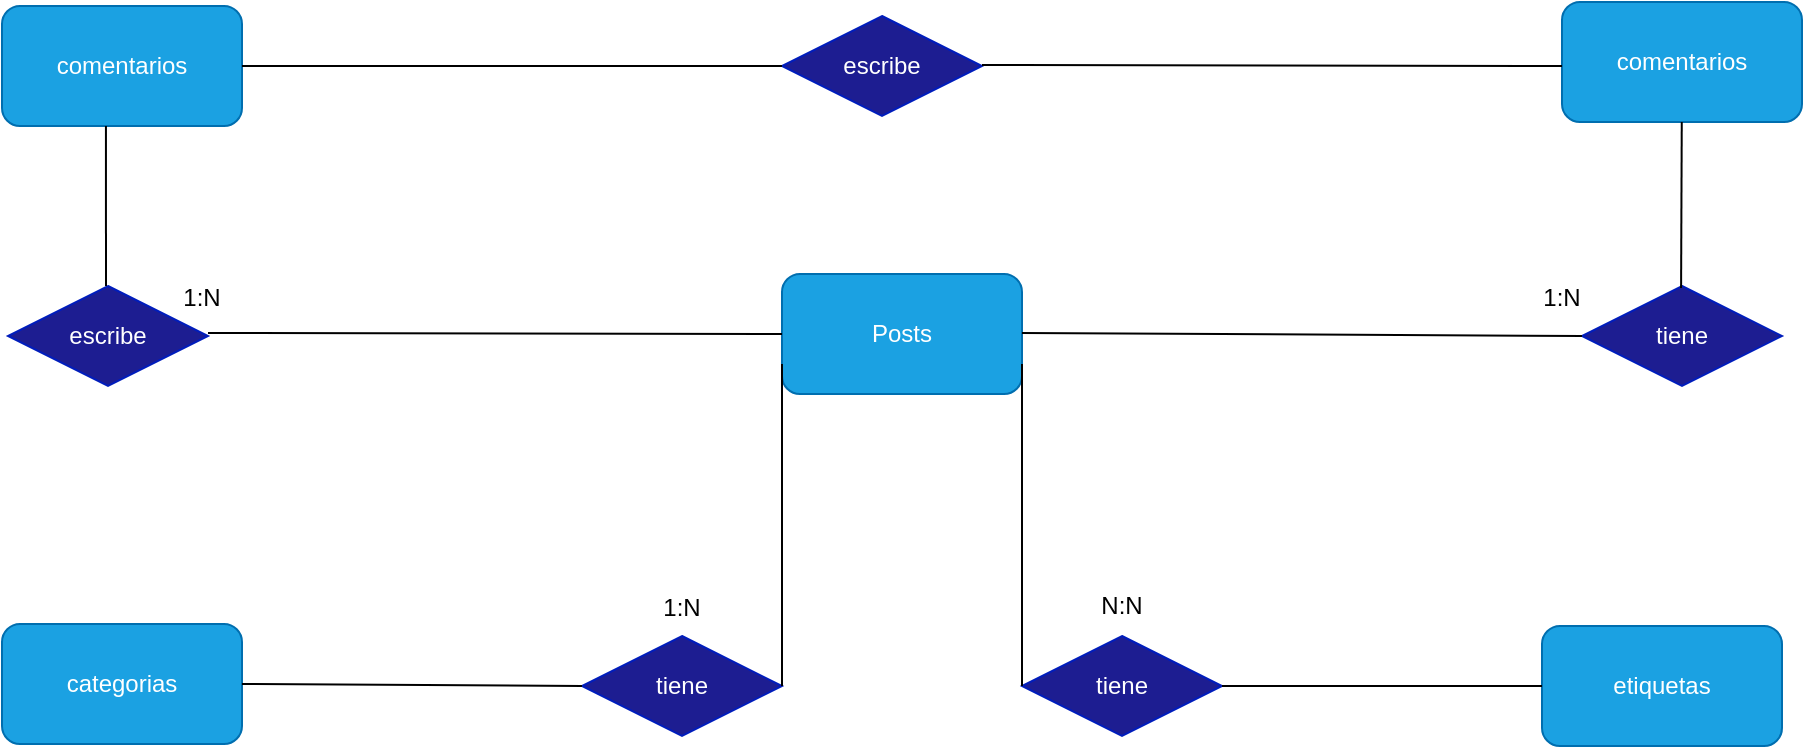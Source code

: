 <mxfile>
    <diagram id="eE7FgbfzpTYvjRf6xjAx" name="Cardinalidad">
        <mxGraphModel dx="1077" dy="646" grid="1" gridSize="10" guides="1" tooltips="1" connect="1" arrows="1" fold="1" page="1" pageScale="1" pageWidth="1169" pageHeight="827" math="0" shadow="0">
            <root>
                <mxCell id="Iz8RNfEbnv6BNwjk2N4l-0"/>
                <mxCell id="Iz8RNfEbnv6BNwjk2N4l-1" parent="Iz8RNfEbnv6BNwjk2N4l-0"/>
                <mxCell id="2cvjdrzzslkCaFp18g30-0" value="" style="group" parent="Iz8RNfEbnv6BNwjk2N4l-1" vertex="1" connectable="0">
                    <mxGeometry x="80" y="98" width="900" height="372" as="geometry"/>
                </mxCell>
                <mxCell id="2cvjdrzzslkCaFp18g30-1" value="escribe" style="rhombus;whiteSpace=wrap;html=1;fillColor=#1D1D91;fontColor=#ffffff;strokeColor=#001DBC;" parent="2cvjdrzzslkCaFp18g30-0" vertex="1">
                    <mxGeometry x="390" y="7" width="100" height="50" as="geometry"/>
                </mxCell>
                <mxCell id="2cvjdrzzslkCaFp18g30-2" value="comentarios" style="rounded=1;whiteSpace=wrap;html=1;fillColor=#1ba1e2;fontColor=#ffffff;strokeColor=#006EAF;" parent="2cvjdrzzslkCaFp18g30-0" vertex="1">
                    <mxGeometry x="780" width="120" height="60" as="geometry"/>
                </mxCell>
                <mxCell id="2cvjdrzzslkCaFp18g30-3" value="comentarios" style="rounded=1;whiteSpace=wrap;html=1;fillColor=#1ba1e2;fontColor=#ffffff;strokeColor=#006EAF;" parent="2cvjdrzzslkCaFp18g30-0" vertex="1">
                    <mxGeometry y="2" width="120" height="60" as="geometry"/>
                </mxCell>
                <mxCell id="2cvjdrzzslkCaFp18g30-4" value="Posts" style="rounded=1;whiteSpace=wrap;html=1;fillColor=#1ba1e2;fontColor=#ffffff;strokeColor=#006EAF;" parent="2cvjdrzzslkCaFp18g30-0" vertex="1">
                    <mxGeometry x="390" y="136" width="120" height="60" as="geometry"/>
                </mxCell>
                <mxCell id="2cvjdrzzslkCaFp18g30-5" value="categorias" style="rounded=1;whiteSpace=wrap;html=1;fillColor=#1ba1e2;fontColor=#ffffff;strokeColor=#006EAF;" parent="2cvjdrzzslkCaFp18g30-0" vertex="1">
                    <mxGeometry y="311" width="120" height="60" as="geometry"/>
                </mxCell>
                <mxCell id="2cvjdrzzslkCaFp18g30-6" value="etiquetas" style="rounded=1;whiteSpace=wrap;html=1;fillColor=#1ba1e2;fontColor=#ffffff;strokeColor=#006EAF;" parent="2cvjdrzzslkCaFp18g30-0" vertex="1">
                    <mxGeometry x="770" y="312" width="120" height="60" as="geometry"/>
                </mxCell>
                <mxCell id="2cvjdrzzslkCaFp18g30-7" value="" style="endArrow=none;html=1;entryX=0;entryY=0.5;entryDx=0;entryDy=0;exitX=1;exitY=0.5;exitDx=0;exitDy=0;" parent="2cvjdrzzslkCaFp18g30-0" source="2cvjdrzzslkCaFp18g30-3" target="2cvjdrzzslkCaFp18g30-1" edge="1">
                    <mxGeometry width="50" height="50" relative="1" as="geometry">
                        <mxPoint x="260" y="62" as="sourcePoint"/>
                        <mxPoint x="310" y="12" as="targetPoint"/>
                    </mxGeometry>
                </mxCell>
                <mxCell id="2cvjdrzzslkCaFp18g30-8" value="escribe" style="rhombus;whiteSpace=wrap;html=1;fillColor=#1D1D91;fontColor=#ffffff;strokeColor=#001DBC;" parent="2cvjdrzzslkCaFp18g30-0" vertex="1">
                    <mxGeometry x="3" y="142" width="100" height="50" as="geometry"/>
                </mxCell>
                <mxCell id="2cvjdrzzslkCaFp18g30-9" value="" style="endArrow=none;html=1;entryX=0.433;entryY=1;entryDx=0;entryDy=0;entryPerimeter=0;" parent="2cvjdrzzslkCaFp18g30-0" target="2cvjdrzzslkCaFp18g30-3" edge="1">
                    <mxGeometry width="50" height="50" relative="1" as="geometry">
                        <mxPoint x="52" y="142" as="sourcePoint"/>
                        <mxPoint x="70" y="82" as="targetPoint"/>
                    </mxGeometry>
                </mxCell>
                <mxCell id="2cvjdrzzslkCaFp18g30-10" value="" style="endArrow=none;html=1;exitX=1;exitY=0.5;exitDx=0;exitDy=0;entryX=0;entryY=0.5;entryDx=0;entryDy=0;" parent="2cvjdrzzslkCaFp18g30-0" target="2cvjdrzzslkCaFp18g30-4" edge="1">
                    <mxGeometry width="50" height="50" relative="1" as="geometry">
                        <mxPoint x="103" y="165.5" as="sourcePoint"/>
                        <mxPoint x="380" y="166" as="targetPoint"/>
                    </mxGeometry>
                </mxCell>
                <mxCell id="2cvjdrzzslkCaFp18g30-11" value="1:N" style="text;strokeColor=none;fillColor=none;align=center;verticalAlign=middle;spacingLeft=4;spacingRight=4;overflow=hidden;points=[[0,0.5],[1,0.5]];portConstraint=eastwest;rotatable=0;" parent="2cvjdrzzslkCaFp18g30-0" vertex="1">
                    <mxGeometry x="60" y="132" width="80" height="30" as="geometry"/>
                </mxCell>
                <mxCell id="2cvjdrzzslkCaFp18g30-12" value="" style="endArrow=none;html=1;exitX=1;exitY=0.5;exitDx=0;exitDy=0;" parent="2cvjdrzzslkCaFp18g30-0" edge="1">
                    <mxGeometry width="50" height="50" relative="1" as="geometry">
                        <mxPoint x="490" y="31.5" as="sourcePoint"/>
                        <mxPoint x="780" y="32" as="targetPoint"/>
                    </mxGeometry>
                </mxCell>
                <mxCell id="2cvjdrzzslkCaFp18g30-13" value="tiene" style="rhombus;whiteSpace=wrap;html=1;fillColor=#1D1D91;fontColor=#ffffff;strokeColor=#001DBC;" parent="2cvjdrzzslkCaFp18g30-0" vertex="1">
                    <mxGeometry x="790" y="142" width="100" height="50" as="geometry"/>
                </mxCell>
                <mxCell id="2cvjdrzzslkCaFp18g30-14" value="" style="endArrow=none;html=1;entryX=0;entryY=0.5;entryDx=0;entryDy=0;" parent="2cvjdrzzslkCaFp18g30-0" target="2cvjdrzzslkCaFp18g30-13" edge="1">
                    <mxGeometry width="50" height="50" relative="1" as="geometry">
                        <mxPoint x="510" y="165.5" as="sourcePoint"/>
                        <mxPoint x="790" y="161" as="targetPoint"/>
                    </mxGeometry>
                </mxCell>
                <mxCell id="2cvjdrzzslkCaFp18g30-15" value="" style="endArrow=none;html=1;" parent="2cvjdrzzslkCaFp18g30-0" target="2cvjdrzzslkCaFp18g30-2" edge="1">
                    <mxGeometry width="50" height="50" relative="1" as="geometry">
                        <mxPoint x="839.54" y="143" as="sourcePoint"/>
                        <mxPoint x="839.5" y="63" as="targetPoint"/>
                    </mxGeometry>
                </mxCell>
                <mxCell id="2cvjdrzzslkCaFp18g30-16" value="tiene" style="rhombus;whiteSpace=wrap;html=1;fillColor=#1D1D91;fontColor=#ffffff;strokeColor=#001DBC;" parent="2cvjdrzzslkCaFp18g30-0" vertex="1">
                    <mxGeometry x="510" y="317" width="100" height="50" as="geometry"/>
                </mxCell>
                <mxCell id="2cvjdrzzslkCaFp18g30-17" value="1:N" style="text;strokeColor=none;fillColor=none;align=center;verticalAlign=middle;spacingLeft=4;spacingRight=4;overflow=hidden;points=[[0,0.5],[1,0.5]];portConstraint=eastwest;rotatable=0;" parent="2cvjdrzzslkCaFp18g30-0" vertex="1">
                    <mxGeometry x="740" y="132" width="80" height="30" as="geometry"/>
                </mxCell>
                <mxCell id="2cvjdrzzslkCaFp18g30-18" value="" style="endArrow=none;html=1;entryX=1;entryY=0.75;entryDx=0;entryDy=0;exitX=0;exitY=0.5;exitDx=0;exitDy=0;" parent="2cvjdrzzslkCaFp18g30-0" source="2cvjdrzzslkCaFp18g30-16" target="2cvjdrzzslkCaFp18g30-4" edge="1">
                    <mxGeometry width="50" height="50" relative="1" as="geometry">
                        <mxPoint x="477" y="252" as="sourcePoint"/>
                        <mxPoint x="527" y="202" as="targetPoint"/>
                    </mxGeometry>
                </mxCell>
                <mxCell id="2cvjdrzzslkCaFp18g30-19" value="N:N" style="text;strokeColor=none;fillColor=none;align=center;verticalAlign=middle;spacingLeft=4;spacingRight=4;overflow=hidden;points=[[0,0.5],[1,0.5]];portConstraint=eastwest;rotatable=0;" parent="2cvjdrzzslkCaFp18g30-0" vertex="1">
                    <mxGeometry x="520" y="286" width="80" height="30" as="geometry"/>
                </mxCell>
                <mxCell id="2cvjdrzzslkCaFp18g30-20" value="" style="endArrow=none;html=1;entryX=0;entryY=0.5;entryDx=0;entryDy=0;" parent="2cvjdrzzslkCaFp18g30-0" source="2cvjdrzzslkCaFp18g30-16" target="2cvjdrzzslkCaFp18g30-6" edge="1">
                    <mxGeometry width="50" height="50" relative="1" as="geometry">
                        <mxPoint x="640" y="372" as="sourcePoint"/>
                        <mxPoint x="690" y="322" as="targetPoint"/>
                    </mxGeometry>
                </mxCell>
                <mxCell id="2cvjdrzzslkCaFp18g30-21" value="tiene" style="rhombus;whiteSpace=wrap;html=1;fillColor=#1D1D91;fontColor=#ffffff;strokeColor=#001DBC;" parent="2cvjdrzzslkCaFp18g30-0" vertex="1">
                    <mxGeometry x="290" y="317" width="100" height="50" as="geometry"/>
                </mxCell>
                <mxCell id="2cvjdrzzslkCaFp18g30-22" value="" style="endArrow=none;html=1;entryX=0;entryY=0.75;entryDx=0;entryDy=0;exitX=1;exitY=0.5;exitDx=0;exitDy=0;" parent="2cvjdrzzslkCaFp18g30-0" source="2cvjdrzzslkCaFp18g30-21" target="2cvjdrzzslkCaFp18g30-4" edge="1">
                    <mxGeometry width="50" height="50" relative="1" as="geometry">
                        <mxPoint x="390" y="343" as="sourcePoint"/>
                        <mxPoint x="390" y="182" as="targetPoint"/>
                    </mxGeometry>
                </mxCell>
                <mxCell id="2cvjdrzzslkCaFp18g30-23" value="" style="endArrow=none;html=1;entryX=0;entryY=0.5;entryDx=0;entryDy=0;exitX=1;exitY=0.5;exitDx=0;exitDy=0;" parent="2cvjdrzzslkCaFp18g30-0" source="2cvjdrzzslkCaFp18g30-5" target="2cvjdrzzslkCaFp18g30-21" edge="1">
                    <mxGeometry width="50" height="50" relative="1" as="geometry">
                        <mxPoint x="170" y="372" as="sourcePoint"/>
                        <mxPoint x="220" y="322" as="targetPoint"/>
                    </mxGeometry>
                </mxCell>
                <mxCell id="2cvjdrzzslkCaFp18g30-24" value="1:N" style="text;strokeColor=none;fillColor=none;align=center;verticalAlign=middle;spacingLeft=4;spacingRight=4;overflow=hidden;points=[[0,0.5],[1,0.5]];portConstraint=eastwest;rotatable=0;" parent="2cvjdrzzslkCaFp18g30-0" vertex="1">
                    <mxGeometry x="300" y="287" width="80" height="30" as="geometry"/>
                </mxCell>
            </root>
        </mxGraphModel>
    </diagram>
    <diagram id="0YRJzeH5ScmGrT_LoiVS" name="Tipos de datos">
        <mxGraphModel dx="1077" dy="646" grid="1" gridSize="10" guides="1" tooltips="1" connect="1" arrows="1" fold="1" page="1" pageScale="1" pageWidth="1169" pageHeight="827" math="0" shadow="0">
            <root>
                <mxCell id="0"/>
                <mxCell id="1" parent="0"/>
                <mxCell id="2" value="Texto" style="swimlane;fontStyle=0;childLayout=stackLayout;horizontal=1;startSize=30;horizontalStack=0;resizeParent=1;resizeParentMax=0;resizeLast=0;collapsible=1;marginBottom=0;" parent="1" vertex="1">
                    <mxGeometry x="150" y="240" width="140" height="120" as="geometry">
                        <mxRectangle x="100" y="180" width="60" height="30" as="alternateBounds"/>
                    </mxGeometry>
                </mxCell>
                <mxCell id="3" value="CHAR(n)" style="text;strokeColor=none;fillColor=none;align=center;verticalAlign=middle;spacingLeft=4;spacingRight=4;overflow=hidden;points=[[0,0.5],[1,0.5]];portConstraint=eastwest;rotatable=0;" parent="2" vertex="1">
                    <mxGeometry y="30" width="140" height="30" as="geometry"/>
                </mxCell>
                <mxCell id="4" value="VARCHAR(n)" style="text;strokeColor=none;fillColor=none;align=center;verticalAlign=middle;spacingLeft=4;spacingRight=4;overflow=hidden;points=[[0,0.5],[1,0.5]];portConstraint=eastwest;rotatable=0;" parent="2" vertex="1">
                    <mxGeometry y="60" width="140" height="30" as="geometry"/>
                </mxCell>
                <mxCell id="5" value="TEXT" style="text;strokeColor=none;fillColor=none;align=center;verticalAlign=middle;spacingLeft=4;spacingRight=4;overflow=hidden;points=[[0,0.5],[1,0.5]];portConstraint=eastwest;rotatable=0;" parent="2" vertex="1">
                    <mxGeometry y="90" width="140" height="30" as="geometry"/>
                </mxCell>
                <mxCell id="7" value="Número" style="swimlane;fontStyle=0;childLayout=stackLayout;horizontal=1;startSize=30;horizontalStack=0;resizeParent=1;resizeParentMax=0;resizeLast=0;collapsible=1;marginBottom=0;" parent="1" vertex="1">
                    <mxGeometry x="380" y="240" width="140" height="180" as="geometry">
                        <mxRectangle x="100" y="180" width="60" height="30" as="alternateBounds"/>
                    </mxGeometry>
                </mxCell>
                <mxCell id="6tJks9HdoAYyWKAFZXsb-23" value="INTEGER" style="text;strokeColor=none;fillColor=none;align=center;verticalAlign=middle;spacingLeft=5;spacingRight=4;overflow=hidden;points=[[0,0.5],[1,0.5]];portConstraint=eastwest;rotatable=0;" parent="7" vertex="1">
                    <mxGeometry y="30" width="140" height="30" as="geometry"/>
                </mxCell>
                <mxCell id="8" value="BEGINT" style="text;strokeColor=none;fillColor=none;align=center;verticalAlign=middle;spacingLeft=5;spacingRight=4;overflow=hidden;points=[[0,0.5],[1,0.5]];portConstraint=eastwest;rotatable=0;" parent="7" vertex="1">
                    <mxGeometry y="60" width="140" height="30" as="geometry"/>
                </mxCell>
                <mxCell id="9" value="SMALLINT" style="text;strokeColor=none;fillColor=none;align=center;verticalAlign=middle;spacingLeft=4;spacingRight=4;overflow=hidden;points=[[0,0.5],[1,0.5]];portConstraint=eastwest;rotatable=0;" parent="7" vertex="1">
                    <mxGeometry y="90" width="140" height="30" as="geometry"/>
                </mxCell>
                <mxCell id="10" value="DECIMAL(n,s)" style="text;strokeColor=none;fillColor=none;align=center;verticalAlign=middle;spacingLeft=4;spacingRight=4;overflow=hidden;points=[[0,0.5],[1,0.5]];portConstraint=eastwest;rotatable=0;" parent="7" vertex="1">
                    <mxGeometry y="120" width="140" height="30" as="geometry"/>
                </mxCell>
                <mxCell id="6tJks9HdoAYyWKAFZXsb-22" value="NUMERIC(n,s)" style="text;strokeColor=none;fillColor=none;align=center;verticalAlign=middle;spacingLeft=4;spacingRight=4;overflow=hidden;points=[[0,0.5],[1,0.5]];portConstraint=eastwest;rotatable=0;" parent="7" vertex="1">
                    <mxGeometry y="150" width="140" height="30" as="geometry"/>
                </mxCell>
                <mxCell id="6tJks9HdoAYyWKAFZXsb-24" value="FECHA/HORA" style="swimlane;fontStyle=0;childLayout=stackLayout;horizontal=1;startSize=30;horizontalStack=0;resizeParent=1;resizeParentMax=0;resizeLast=0;collapsible=1;marginBottom=0;align=center;" parent="1" vertex="1">
                    <mxGeometry x="620" y="240" width="140" height="150" as="geometry">
                        <mxRectangle x="100" y="180" width="60" height="30" as="alternateBounds"/>
                    </mxGeometry>
                </mxCell>
                <mxCell id="6tJks9HdoAYyWKAFZXsb-25" value="DATE" style="text;strokeColor=none;fillColor=none;align=center;verticalAlign=middle;spacingLeft=5;spacingRight=4;overflow=hidden;points=[[0,0.5],[1,0.5]];portConstraint=eastwest;rotatable=0;" parent="6tJks9HdoAYyWKAFZXsb-24" vertex="1">
                    <mxGeometry y="30" width="140" height="30" as="geometry"/>
                </mxCell>
                <mxCell id="6tJks9HdoAYyWKAFZXsb-26" value="TIME" style="text;strokeColor=none;fillColor=none;align=center;verticalAlign=middle;spacingLeft=5;spacingRight=4;overflow=hidden;points=[[0,0.5],[1,0.5]];portConstraint=eastwest;rotatable=0;" parent="6tJks9HdoAYyWKAFZXsb-24" vertex="1">
                    <mxGeometry y="60" width="140" height="30" as="geometry"/>
                </mxCell>
                <mxCell id="6tJks9HdoAYyWKAFZXsb-27" value="DATETIME" style="text;strokeColor=none;fillColor=none;align=center;verticalAlign=middle;spacingLeft=4;spacingRight=4;overflow=hidden;points=[[0,0.5],[1,0.5]];portConstraint=eastwest;rotatable=0;" parent="6tJks9HdoAYyWKAFZXsb-24" vertex="1">
                    <mxGeometry y="90" width="140" height="30" as="geometry"/>
                </mxCell>
                <mxCell id="6tJks9HdoAYyWKAFZXsb-28" value="TIMESTAMP" style="text;strokeColor=none;fillColor=none;align=center;verticalAlign=middle;spacingLeft=4;spacingRight=4;overflow=hidden;points=[[0,0.5],[1,0.5]];portConstraint=eastwest;rotatable=0;" parent="6tJks9HdoAYyWKAFZXsb-24" vertex="1">
                    <mxGeometry y="120" width="140" height="30" as="geometry"/>
                </mxCell>
                <mxCell id="6tJks9HdoAYyWKAFZXsb-30" value="Lógicos" style="swimlane;fontStyle=0;childLayout=stackLayout;horizontal=1;startSize=30;horizontalStack=0;resizeParent=1;resizeParentMax=0;resizeLast=0;collapsible=1;marginBottom=0;" parent="1" vertex="1">
                    <mxGeometry x="840" y="240" width="140" height="60" as="geometry">
                        <mxRectangle x="100" y="180" width="60" height="30" as="alternateBounds"/>
                    </mxGeometry>
                </mxCell>
                <mxCell id="6tJks9HdoAYyWKAFZXsb-31" value="BOOLEAN" style="text;strokeColor=none;fillColor=none;align=center;verticalAlign=middle;spacingLeft=5;spacingRight=4;overflow=hidden;points=[[0,0.5],[1,0.5]];portConstraint=eastwest;rotatable=0;" parent="6tJks9HdoAYyWKAFZXsb-30" vertex="1">
                    <mxGeometry y="30" width="140" height="30" as="geometry"/>
                </mxCell>
            </root>
        </mxGraphModel>
    </diagram>
    <diagram id="nP9zqk95w_rscStZKsz7" name="Diagrama Fisico">
        <mxGraphModel dx="1077" dy="646" grid="1" gridSize="10" guides="1" tooltips="1" connect="1" arrows="1" fold="1" page="0" pageScale="1" pageWidth="1169" pageHeight="827" math="0" shadow="0">
            <root>
                <mxCell id="deQLXRWFp0w1EVyn5R8I-0"/>
                <mxCell id="deQLXRWFp0w1EVyn5R8I-1" parent="deQLXRWFp0w1EVyn5R8I-0"/>
                <mxCell id="deQLXRWFp0w1EVyn5R8I-2" value="Usuario" style="swimlane;fontStyle=1;childLayout=stackLayout;horizontal=1;startSize=30;horizontalStack=0;resizeParent=1;resizeParentMax=0;resizeLast=0;collapsible=1;marginBottom=0;" parent="deQLXRWFp0w1EVyn5R8I-1" vertex="1">
                    <mxGeometry x="20" y="120" width="200" height="180" as="geometry"/>
                </mxCell>
                <mxCell id="deQLXRWFp0w1EVyn5R8I-3" value="id: INTEGER (PK)" style="text;strokeColor=none;fillColor=none;align=left;verticalAlign=middle;spacingLeft=4;spacingRight=4;overflow=hidden;points=[[0,0.5],[1,0.5]];portConstraint=eastwest;rotatable=0;fontStyle=1" parent="deQLXRWFp0w1EVyn5R8I-2" vertex="1">
                    <mxGeometry y="30" width="200" height="30" as="geometry"/>
                </mxCell>
                <mxCell id="deQLXRWFp0w1EVyn5R8I-4" value="login: VARCHAR(30)  NN" style="text;strokeColor=none;fillColor=none;align=left;verticalAlign=middle;spacingLeft=4;spacingRight=4;overflow=hidden;points=[[0,0.5],[1,0.5]];portConstraint=eastwest;rotatable=0;fontStyle=1" parent="deQLXRWFp0w1EVyn5R8I-2" vertex="1">
                    <mxGeometry y="60" width="200" height="30" as="geometry"/>
                </mxCell>
                <mxCell id="deQLXRWFp0w1EVyn5R8I-5" value="password: VARCHAR(32) NN" style="text;strokeColor=none;fillColor=none;align=left;verticalAlign=middle;spacingLeft=4;spacingRight=4;overflow=hidden;points=[[0,0.5],[1,0.5]];portConstraint=eastwest;rotatable=0;fontStyle=1" parent="deQLXRWFp0w1EVyn5R8I-2" vertex="1">
                    <mxGeometry y="90" width="200" height="30" as="geometry"/>
                </mxCell>
                <mxCell id="deQLXRWFp0w1EVyn5R8I-8" value="nickname: VARCHAR(40) NN" style="text;strokeColor=none;fillColor=none;align=left;verticalAlign=middle;spacingLeft=4;spacingRight=4;overflow=hidden;points=[[0,0.5],[1,0.5]];portConstraint=eastwest;rotatable=0;fontStyle=1" parent="deQLXRWFp0w1EVyn5R8I-2" vertex="1">
                    <mxGeometry y="120" width="200" height="30" as="geometry"/>
                </mxCell>
                <mxCell id="deQLXRWFp0w1EVyn5R8I-7" value="email: VARCHAR(40)  NN UNIQUE" style="text;strokeColor=none;fillColor=none;align=left;verticalAlign=middle;spacingLeft=4;spacingRight=4;overflow=hidden;points=[[0,0.5],[1,0.5]];portConstraint=eastwest;rotatable=0;fontStyle=1" parent="deQLXRWFp0w1EVyn5R8I-2" vertex="1">
                    <mxGeometry y="150" width="200" height="30" as="geometry"/>
                </mxCell>
                <mxCell id="q4AvIC7prmE7yw6P6IHB-0" value="Posts" style="swimlane;fontStyle=1;childLayout=stackLayout;horizontal=1;startSize=30;horizontalStack=0;resizeParent=1;resizeParentMax=0;resizeLast=0;collapsible=1;marginBottom=0;" parent="deQLXRWFp0w1EVyn5R8I-1" vertex="1">
                    <mxGeometry x="370" y="320" width="280" height="240" as="geometry"/>
                </mxCell>
                <mxCell id="q4AvIC7prmE7yw6P6IHB-1" value="id: INTEGER (PK)" style="text;strokeColor=none;fillColor=none;align=left;verticalAlign=middle;spacingLeft=4;spacingRight=4;overflow=hidden;points=[[0,0.5],[1,0.5]];portConstraint=eastwest;rotatable=0;fontStyle=1" parent="q4AvIC7prmE7yw6P6IHB-0" vertex="1">
                    <mxGeometry y="30" width="280" height="30" as="geometry"/>
                </mxCell>
                <mxCell id="q4AvIC7prmE7yw6P6IHB-2" value="titulo: VARCHAR(150)" style="text;strokeColor=none;fillColor=none;align=left;verticalAlign=middle;spacingLeft=4;spacingRight=4;overflow=hidden;points=[[0,0.5],[1,0.5]];portConstraint=eastwest;rotatable=0;fontStyle=1" parent="q4AvIC7prmE7yw6P6IHB-0" vertex="1">
                    <mxGeometry y="60" width="280" height="30" as="geometry"/>
                </mxCell>
                <mxCell id="q4AvIC7prmE7yw6P6IHB-3" value="fecha_publicacion:  TIMESTAMP" style="text;strokeColor=none;fillColor=none;align=left;verticalAlign=middle;spacingLeft=4;spacingRight=4;overflow=hidden;points=[[0,0.5],[1,0.5]];portConstraint=eastwest;rotatable=0;fontStyle=1" parent="q4AvIC7prmE7yw6P6IHB-0" vertex="1">
                    <mxGeometry y="90" width="280" height="30" as="geometry"/>
                </mxCell>
                <mxCell id="q4AvIC7prmE7yw6P6IHB-4" value="contenido: TEXT" style="text;strokeColor=none;fillColor=none;align=left;verticalAlign=middle;spacingLeft=4;spacingRight=4;overflow=hidden;points=[[0,0.5],[1,0.5]];portConstraint=eastwest;rotatable=0;fontStyle=1" parent="q4AvIC7prmE7yw6P6IHB-0" vertex="1">
                    <mxGeometry y="120" width="280" height="30" as="geometry"/>
                </mxCell>
                <mxCell id="q4AvIC7prmE7yw6P6IHB-5" value="estatus: CHAR(8) CHECK(IN('activo', 'inactivo'))" style="text;strokeColor=none;fillColor=none;align=left;verticalAlign=middle;spacingLeft=4;spacingRight=4;overflow=hidden;points=[[0,0.5],[1,0.5]];portConstraint=eastwest;rotatable=0;fontStyle=1;fontSize=12;" parent="q4AvIC7prmE7yw6P6IHB-0" vertex="1">
                    <mxGeometry y="150" width="280" height="30" as="geometry"/>
                </mxCell>
                <mxCell id="gv64WBFKHfgJtB9L17uG-34" value="usuarios_id: INTEGER FK" style="text;strokeColor=none;fillColor=none;align=left;verticalAlign=middle;spacingLeft=4;spacingRight=4;overflow=hidden;points=[[0,0.5],[1,0.5]];portConstraint=eastwest;rotatable=0;fontStyle=1;fontSize=12;" parent="q4AvIC7prmE7yw6P6IHB-0" vertex="1">
                    <mxGeometry y="180" width="280" height="30" as="geometry"/>
                </mxCell>
                <mxCell id="gv64WBFKHfgJtB9L17uG-42" value="categorias_id:  INTEGER FK" style="text;strokeColor=none;fillColor=none;align=left;verticalAlign=middle;spacingLeft=4;spacingRight=4;overflow=hidden;points=[[0,0.5],[1,0.5]];portConstraint=eastwest;rotatable=0;fontStyle=1;fontSize=12;" parent="q4AvIC7prmE7yw6P6IHB-0" vertex="1">
                    <mxGeometry y="210" width="280" height="30" as="geometry"/>
                </mxCell>
                <mxCell id="gv64WBFKHfgJtB9L17uG-0" value="comentarios" style="swimlane;fontStyle=1;childLayout=stackLayout;horizontal=1;startSize=30;horizontalStack=0;resizeParent=1;resizeParentMax=0;resizeLast=0;collapsible=1;marginBottom=0;" parent="deQLXRWFp0w1EVyn5R8I-1" vertex="1">
                    <mxGeometry x="880" y="152" width="170" height="150" as="geometry"/>
                </mxCell>
                <mxCell id="gv64WBFKHfgJtB9L17uG-1" value="id: INTEGER (PK)" style="text;strokeColor=none;fillColor=none;align=left;verticalAlign=middle;spacingLeft=4;spacingRight=4;overflow=hidden;points=[[0,0.5],[1,0.5]];portConstraint=eastwest;rotatable=0;fontStyle=1" parent="gv64WBFKHfgJtB9L17uG-0" vertex="1">
                    <mxGeometry y="30" width="170" height="30" as="geometry"/>
                </mxCell>
                <mxCell id="gv64WBFKHfgJtB9L17uG-2" value="titulo: TEXT" style="text;strokeColor=none;fillColor=none;align=left;verticalAlign=middle;spacingLeft=4;spacingRight=4;overflow=hidden;points=[[0,0.5],[1,0.5]];portConstraint=eastwest;rotatable=0;fontStyle=1" parent="gv64WBFKHfgJtB9L17uG-0" vertex="1">
                    <mxGeometry y="60" width="170" height="30" as="geometry"/>
                </mxCell>
                <mxCell id="gv64WBFKHfgJtB9L17uG-33" value="usuarios_id: INTEGER FK" style="text;strokeColor=none;fillColor=none;align=left;verticalAlign=middle;spacingLeft=4;spacingRight=4;overflow=hidden;points=[[0,0.5],[1,0.5]];portConstraint=eastwest;rotatable=0;fontStyle=1" parent="gv64WBFKHfgJtB9L17uG-0" vertex="1">
                    <mxGeometry y="90" width="170" height="30" as="geometry"/>
                </mxCell>
                <mxCell id="gv64WBFKHfgJtB9L17uG-39" value="posts_id: INTEGER FK" style="text;strokeColor=none;fillColor=none;align=left;verticalAlign=middle;spacingLeft=4;spacingRight=4;overflow=hidden;points=[[0,0.5],[1,0.5]];portConstraint=eastwest;rotatable=0;fontStyle=1" parent="gv64WBFKHfgJtB9L17uG-0" vertex="1">
                    <mxGeometry y="120" width="170" height="30" as="geometry"/>
                </mxCell>
                <mxCell id="gv64WBFKHfgJtB9L17uG-6" value="categorias" style="swimlane;fontStyle=1;childLayout=stackLayout;horizontal=1;startSize=30;horizontalStack=0;resizeParent=1;resizeParentMax=0;resizeLast=0;collapsible=1;marginBottom=0;" parent="deQLXRWFp0w1EVyn5R8I-1" vertex="1">
                    <mxGeometry x="100" y="650" width="177" height="90" as="geometry"/>
                </mxCell>
                <mxCell id="gv64WBFKHfgJtB9L17uG-7" value="id: INTEGER (PK)" style="text;strokeColor=none;fillColor=none;align=left;verticalAlign=middle;spacingLeft=4;spacingRight=4;overflow=hidden;points=[[0,0.5],[1,0.5]];portConstraint=eastwest;rotatable=0;fontStyle=1" parent="gv64WBFKHfgJtB9L17uG-6" vertex="1">
                    <mxGeometry y="30" width="177" height="30" as="geometry"/>
                </mxCell>
                <mxCell id="gv64WBFKHfgJtB9L17uG-8" value="categoria: VARCHAR(30) NN" style="text;strokeColor=none;fillColor=none;align=left;verticalAlign=middle;spacingLeft=4;spacingRight=4;overflow=hidden;points=[[0,0.5],[1,0.5]];portConstraint=eastwest;rotatable=0;fontStyle=1" parent="gv64WBFKHfgJtB9L17uG-6" vertex="1">
                    <mxGeometry y="60" width="177" height="30" as="geometry"/>
                </mxCell>
                <mxCell id="gv64WBFKHfgJtB9L17uG-9" value="etiquetas" style="swimlane;fontStyle=1;childLayout=stackLayout;horizontal=1;startSize=30;horizontalStack=0;resizeParent=1;resizeParentMax=0;resizeLast=0;collapsible=1;marginBottom=0;" parent="deQLXRWFp0w1EVyn5R8I-1" vertex="1">
                    <mxGeometry x="1060" y="770" width="220" height="90" as="geometry"/>
                </mxCell>
                <mxCell id="gv64WBFKHfgJtB9L17uG-10" value="id: INTEGER (PK)" style="text;strokeColor=none;fillColor=none;align=left;verticalAlign=middle;spacingLeft=4;spacingRight=4;overflow=hidden;points=[[0,0.5],[1,0.5]];portConstraint=eastwest;rotatable=0;fontStyle=1" parent="gv64WBFKHfgJtB9L17uG-9" vertex="1">
                    <mxGeometry y="30" width="220" height="30" as="geometry"/>
                </mxCell>
                <mxCell id="gv64WBFKHfgJtB9L17uG-11" value="nombre_etiqueta: VARCHAR(30) NN" style="text;strokeColor=none;fillColor=none;align=left;verticalAlign=middle;spacingLeft=4;spacingRight=4;overflow=hidden;points=[[0,0.5],[1,0.5]];portConstraint=eastwest;rotatable=0;fontStyle=1" parent="gv64WBFKHfgJtB9L17uG-9" vertex="1">
                    <mxGeometry y="60" width="220" height="30" as="geometry"/>
                </mxCell>
                <mxCell id="gv64WBFKHfgJtB9L17uG-29" value="" style="endArrow=none;dashed=1;html=1;fontSize=12;entryX=-0.031;entryY=0.878;entryDx=0;entryDy=0;exitX=1.027;exitY=0.856;exitDx=0;exitDy=0;exitPerimeter=0;entryPerimeter=0;startArrow=none;" parent="deQLXRWFp0w1EVyn5R8I-1" source="gv64WBFKHfgJtB9L17uG-30" target="gv64WBFKHfgJtB9L17uG-1" edge="1">
                    <mxGeometry width="50" height="50" relative="1" as="geometry">
                        <mxPoint x="220" y="251" as="sourcePoint"/>
                        <mxPoint x="880" y="214" as="targetPoint"/>
                    </mxGeometry>
                </mxCell>
                <mxCell id="gv64WBFKHfgJtB9L17uG-30" value="" style="shape=mxgraph.pid.feeders.spray_nozzle;html=1;pointerEvents=1;align=center;verticalLabelPosition=bottom;verticalAlign=top;dashed=0;fontSize=12;rotation=-90;strokeWidth=2;" parent="deQLXRWFp0w1EVyn5R8I-1" vertex="1">
                    <mxGeometry x="855" y="198.75" width="25" height="22.5" as="geometry"/>
                </mxCell>
                <mxCell id="gv64WBFKHfgJtB9L17uG-35" value="" style="shape=mxgraph.pid.feeders.spray_nozzle;html=1;pointerEvents=1;align=center;verticalLabelPosition=bottom;verticalAlign=top;dashed=0;fontSize=12;rotation=-180;strokeWidth=2;" parent="deQLXRWFp0w1EVyn5R8I-1" vertex="1">
                    <mxGeometry x="960" y="304" width="25" height="22.5" as="geometry"/>
                </mxCell>
                <mxCell id="gv64WBFKHfgJtB9L17uG-36" value="" style="endArrow=none;html=1;fontSize=12;strokeWidth=3;" parent="deQLXRWFp0w1EVyn5R8I-1" edge="1">
                    <mxGeometry width="50" height="50" relative="1" as="geometry">
                        <mxPoint x="690" y="446" as="sourcePoint"/>
                        <mxPoint x="690" y="407" as="targetPoint"/>
                        <Array as="points">
                            <mxPoint x="690" y="446"/>
                        </Array>
                    </mxGeometry>
                </mxCell>
                <mxCell id="gv64WBFKHfgJtB9L17uG-40" value="" style="shape=mxgraph.pid.feeders.spray_nozzle;html=1;pointerEvents=1;align=center;verticalLabelPosition=bottom;verticalAlign=top;dashed=0;fontSize=12;rotation=-180;strokeWidth=2;" parent="deQLXRWFp0w1EVyn5R8I-1" vertex="1">
                    <mxGeometry x="500" y="560" width="25" height="22.5" as="geometry"/>
                </mxCell>
                <mxCell id="gv64WBFKHfgJtB9L17uG-44" value="" style="shape=mxgraph.pid.feeders.spray_nozzle;html=1;pointerEvents=1;align=center;verticalLabelPosition=bottom;verticalAlign=top;dashed=0;fontSize=12;rotation=90;strokeWidth=2;fillColor=#d80073;fontColor=#ffffff;strokeColor=#A50040;" parent="deQLXRWFp0w1EVyn5R8I-1" vertex="1">
                    <mxGeometry x="650" y="500" width="25" height="22.5" as="geometry"/>
                </mxCell>
                <mxCell id="gv64WBFKHfgJtB9L17uG-47" value="" style="endArrow=none;dashed=1;html=1;fontSize=12;strokeWidth=4;exitX=0.5;exitY=0;exitDx=0;exitDy=0;exitPerimeter=0;fillColor=#d80073;strokeColor=#A50040;entryX=0;entryY=0.5;entryDx=0;entryDy=0;" parent="deQLXRWFp0w1EVyn5R8I-1" source="gv64WBFKHfgJtB9L17uG-44" target="N86yRYumuJeQJlv1kw4--1" edge="1">
                    <mxGeometry width="50" height="50" relative="1" as="geometry">
                        <mxPoint x="860" y="536.25" as="sourcePoint"/>
                        <mxPoint x="710" y="620" as="targetPoint"/>
                        <Array as="points">
                            <mxPoint x="674" y="615"/>
                        </Array>
                    </mxGeometry>
                </mxCell>
                <mxCell id="gv64WBFKHfgJtB9L17uG-15" value="" style="shape=mxgraph.pid.feeders.spray_nozzle;html=1;pointerEvents=1;align=center;verticalLabelPosition=bottom;verticalAlign=top;dashed=0;fontSize=12;rotation=-90;strokeWidth=2;" parent="deQLXRWFp0w1EVyn5R8I-1" vertex="1">
                    <mxGeometry x="345" y="462" width="25" height="22.5" as="geometry"/>
                </mxCell>
                <mxCell id="gv64WBFKHfgJtB9L17uG-48" value="" style="endArrow=none;dashed=1;html=1;fontSize=12;strokeWidth=4;exitX=1;exitY=0.5;exitDx=0;exitDy=0;entryX=0.5;entryY=0;entryDx=0;entryDy=0;entryPerimeter=0;" parent="deQLXRWFp0w1EVyn5R8I-1" source="q4AvIC7prmE7yw6P6IHB-3" target="gv64WBFKHfgJtB9L17uG-35" edge="1">
                    <mxGeometry width="50" height="50" relative="1" as="geometry">
                        <mxPoint x="900" y="460.25" as="sourcePoint"/>
                        <mxPoint x="950" y="410.25" as="targetPoint"/>
                        <Array as="points">
                            <mxPoint x="973" y="430"/>
                        </Array>
                    </mxGeometry>
                </mxCell>
                <mxCell id="gv64WBFKHfgJtB9L17uG-49" value="" style="endArrow=none;dashed=1;html=1;fontSize=12;strokeWidth=4;entryX=0.5;entryY=0;entryDx=0;entryDy=0;entryPerimeter=0;" parent="deQLXRWFp0w1EVyn5R8I-1" source="deQLXRWFp0w1EVyn5R8I-5" target="gv64WBFKHfgJtB9L17uG-30" edge="1">
                    <mxGeometry width="50" height="50" relative="1" as="geometry">
                        <mxPoint x="470" y="252" as="sourcePoint"/>
                        <mxPoint x="520" y="202" as="targetPoint"/>
                    </mxGeometry>
                </mxCell>
                <mxCell id="gv64WBFKHfgJtB9L17uG-50" value="" style="endArrow=none;dashed=1;html=1;fontSize=12;strokeWidth=4;exitX=0.527;exitY=1.233;exitDx=0;exitDy=0;exitPerimeter=0;entryX=0.5;entryY=0;entryDx=0;entryDy=0;entryPerimeter=0;" parent="deQLXRWFp0w1EVyn5R8I-1" source="deQLXRWFp0w1EVyn5R8I-7" target="gv64WBFKHfgJtB9L17uG-15" edge="1">
                    <mxGeometry width="50" height="50" relative="1" as="geometry">
                        <mxPoint x="110" y="430" as="sourcePoint"/>
                        <mxPoint x="300" y="472" as="targetPoint"/>
                        <Array as="points">
                            <mxPoint x="125" y="472"/>
                        </Array>
                    </mxGeometry>
                </mxCell>
                <mxCell id="gv64WBFKHfgJtB9L17uG-51" value="" style="endArrow=none;dashed=1;html=1;fontSize=12;strokeWidth=4;entryX=0.5;entryY=0;entryDx=0;entryDy=0;entryPerimeter=0;exitX=1;exitY=0.5;exitDx=0;exitDy=0;" parent="deQLXRWFp0w1EVyn5R8I-1" source="gv64WBFKHfgJtB9L17uG-7" target="gv64WBFKHfgJtB9L17uG-40" edge="1">
                    <mxGeometry width="50" height="50" relative="1" as="geometry">
                        <mxPoint x="370" y="650" as="sourcePoint"/>
                        <mxPoint x="420" y="600" as="targetPoint"/>
                        <Array as="points">
                            <mxPoint x="513" y="695"/>
                        </Array>
                    </mxGeometry>
                </mxCell>
                <mxCell id="gv64WBFKHfgJtB9L17uG-52" value="" style="endArrow=none;html=1;fontSize=12;strokeWidth=3;" parent="deQLXRWFp0w1EVyn5R8I-1" edge="1">
                    <mxGeometry width="50" height="50" relative="1" as="geometry">
                        <mxPoint x="297" y="712.5" as="sourcePoint"/>
                        <mxPoint x="297" y="677.5" as="targetPoint"/>
                        <Array as="points"/>
                    </mxGeometry>
                </mxCell>
                <mxCell id="9WdP11lMMs3TKfIvFj4o-1" value="" style="endArrow=none;html=1;fontSize=12;strokeWidth=3;" parent="deQLXRWFp0w1EVyn5R8I-1" edge="1">
                    <mxGeometry width="50" height="50" relative="1" as="geometry">
                        <mxPoint x="262" y="239.5" as="sourcePoint"/>
                        <mxPoint x="262" y="204.5" as="targetPoint"/>
                        <Array as="points"/>
                    </mxGeometry>
                </mxCell>
                <mxCell id="9WdP11lMMs3TKfIvFj4o-2" value="" style="endArrow=none;html=1;fontSize=12;strokeWidth=3;" parent="deQLXRWFp0w1EVyn5R8I-1" edge="1">
                    <mxGeometry width="50" height="50" relative="1" as="geometry">
                        <mxPoint x="143" y="326.5" as="sourcePoint"/>
                        <mxPoint x="103" y="326.5" as="targetPoint"/>
                        <Array as="points"/>
                    </mxGeometry>
                </mxCell>
                <mxCell id="N86yRYumuJeQJlv1kw4--0" value="posts_etiqueta" style="swimlane;fontStyle=1;childLayout=stackLayout;horizontal=1;startSize=30;horizontalStack=0;resizeParent=1;resizeParentMax=0;resizeLast=0;collapsible=1;marginBottom=0;" parent="deQLXRWFp0w1EVyn5R8I-1" vertex="1">
                    <mxGeometry x="800" y="570" width="180" height="90" as="geometry"/>
                </mxCell>
                <mxCell id="N86yRYumuJeQJlv1kw4--1" value="post_id: INTEGER (PK, FK)" style="text;strokeColor=none;fillColor=none;align=left;verticalAlign=middle;spacingLeft=4;spacingRight=4;overflow=hidden;points=[[0,0.5],[1,0.5]];portConstraint=eastwest;rotatable=0;fontStyle=1" parent="N86yRYumuJeQJlv1kw4--0" vertex="1">
                    <mxGeometry y="30" width="180" height="30" as="geometry"/>
                </mxCell>
                <mxCell id="N86yRYumuJeQJlv1kw4--2" value="etiqueta_id: Integer(PK, FK)" style="text;strokeColor=none;fillColor=none;align=left;verticalAlign=middle;spacingLeft=4;spacingRight=4;overflow=hidden;points=[[0,0.5],[1,0.5]];portConstraint=eastwest;rotatable=0;fontStyle=1" parent="N86yRYumuJeQJlv1kw4--0" vertex="1">
                    <mxGeometry y="60" width="180" height="30" as="geometry"/>
                </mxCell>
                <mxCell id="N86yRYumuJeQJlv1kw4--3" value="" style="endArrow=none;dashed=1;html=1;fontSize=12;strokeWidth=4;exitX=1;exitY=0.5;exitDx=0;exitDy=0;entryX=0.48;entryY=-0.333;entryDx=0;entryDy=0;entryPerimeter=0;fillColor=#d80073;strokeColor=#A50040;" parent="deQLXRWFp0w1EVyn5R8I-1" source="N86yRYumuJeQJlv1kw4--1" target="N86yRYumuJeQJlv1kw4--5" edge="1">
                    <mxGeometry width="50" height="50" relative="1" as="geometry">
                        <mxPoint x="1000" y="610.25" as="sourcePoint"/>
                        <mxPoint x="1247.75" y="724.5" as="targetPoint"/>
                        <Array as="points">
                            <mxPoint x="1162" y="615"/>
                        </Array>
                    </mxGeometry>
                </mxCell>
                <mxCell id="N86yRYumuJeQJlv1kw4--4" value="" style="endArrow=none;html=1;fontSize=12;strokeWidth=3;fillColor=#d80073;strokeColor=#A50040;" parent="deQLXRWFp0w1EVyn5R8I-1" edge="1">
                    <mxGeometry width="50" height="50" relative="1" as="geometry">
                        <mxPoint x="776" y="634.5" as="sourcePoint"/>
                        <mxPoint x="776" y="595.5" as="targetPoint"/>
                        <Array as="points">
                            <mxPoint x="776" y="634.5"/>
                        </Array>
                    </mxGeometry>
                </mxCell>
                <mxCell id="N86yRYumuJeQJlv1kw4--5" value="" style="shape=mxgraph.pid.feeders.spray_nozzle;html=1;pointerEvents=1;align=center;verticalLabelPosition=bottom;verticalAlign=top;dashed=0;fontSize=12;rotation=0;strokeWidth=2;fillColor=#d80073;fontColor=#ffffff;strokeColor=#A50040;" parent="deQLXRWFp0w1EVyn5R8I-1" vertex="1">
                    <mxGeometry x="1150" y="747.5" width="25" height="22.5" as="geometry"/>
                </mxCell>
                <mxCell id="N86yRYumuJeQJlv1kw4--6" value="" style="endArrow=none;html=1;fontSize=12;strokeWidth=3;fillColor=#d80073;strokeColor=#A50040;" parent="deQLXRWFp0w1EVyn5R8I-1" edge="1">
                    <mxGeometry width="50" height="50" relative="1" as="geometry">
                        <mxPoint x="1014" y="634.5" as="sourcePoint"/>
                        <mxPoint x="1014" y="595.5" as="targetPoint"/>
                        <Array as="points">
                            <mxPoint x="1014" y="634.5"/>
                        </Array>
                    </mxGeometry>
                </mxCell>
            </root>
        </mxGraphModel>
    </diagram>
</mxfile>